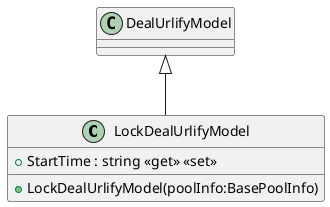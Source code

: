 @startuml
class LockDealUrlifyModel {
    + StartTime : string <<get>> <<set>>
    + LockDealUrlifyModel(poolInfo:BasePoolInfo)
}
DealUrlifyModel <|-- LockDealUrlifyModel
@enduml
